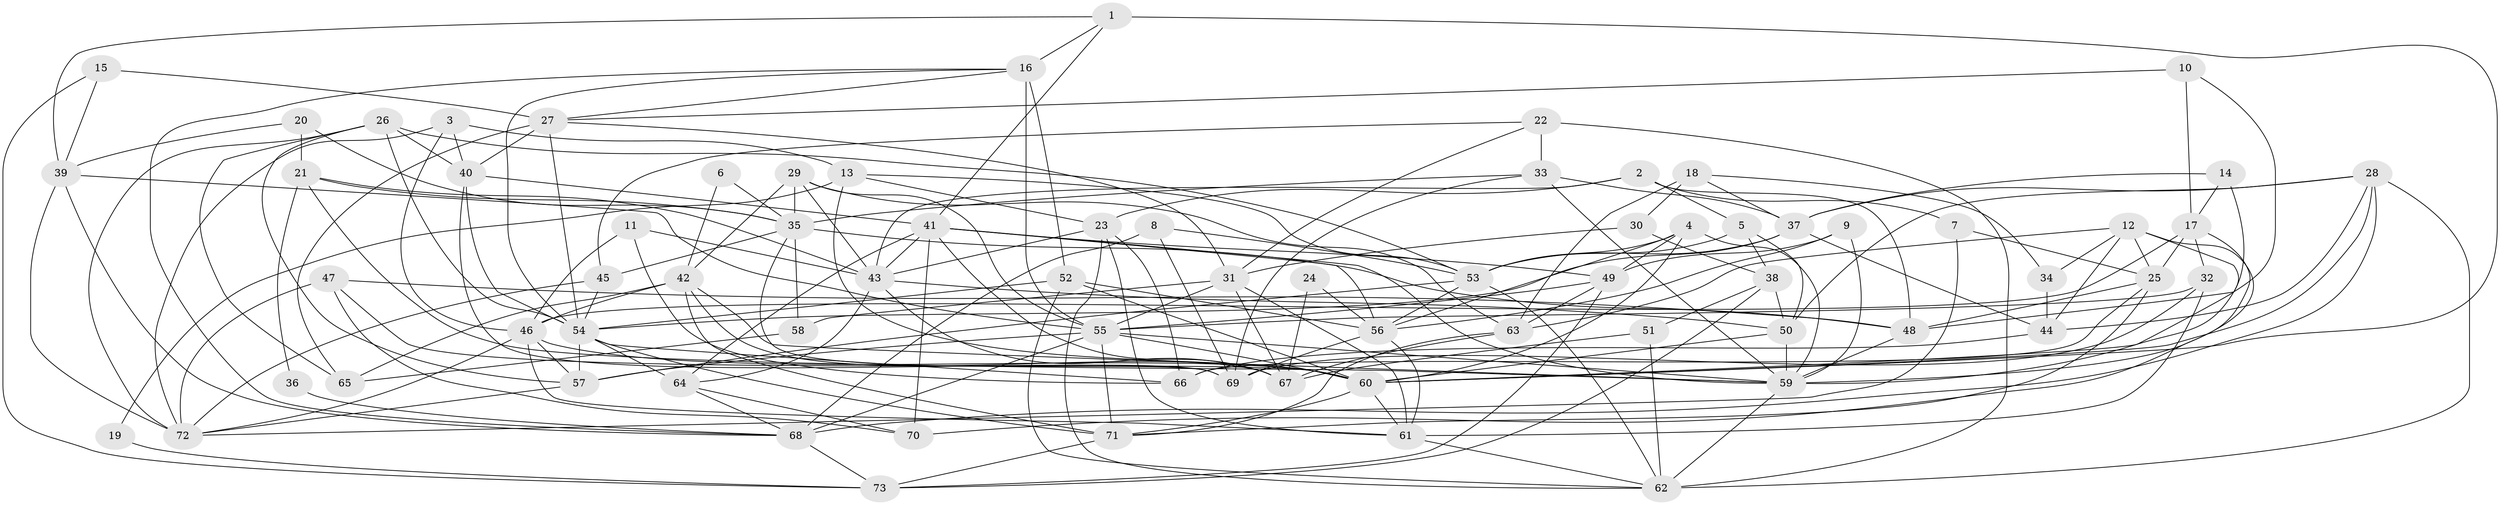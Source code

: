 // original degree distribution, {5: 0.21379310344827587, 3: 0.2482758620689655, 2: 0.14482758620689656, 4: 0.25517241379310346, 6: 0.09655172413793103, 8: 0.006896551724137931, 7: 0.034482758620689655}
// Generated by graph-tools (version 1.1) at 2025/26/03/09/25 03:26:14]
// undirected, 73 vertices, 203 edges
graph export_dot {
graph [start="1"]
  node [color=gray90,style=filled];
  1;
  2;
  3;
  4;
  5;
  6;
  7;
  8;
  9;
  10;
  11;
  12;
  13;
  14;
  15;
  16;
  17;
  18;
  19;
  20;
  21;
  22;
  23;
  24;
  25;
  26;
  27;
  28;
  29;
  30;
  31;
  32;
  33;
  34;
  35;
  36;
  37;
  38;
  39;
  40;
  41;
  42;
  43;
  44;
  45;
  46;
  47;
  48;
  49;
  50;
  51;
  52;
  53;
  54;
  55;
  56;
  57;
  58;
  59;
  60;
  61;
  62;
  63;
  64;
  65;
  66;
  67;
  68;
  69;
  70;
  71;
  72;
  73;
  1 -- 16 [weight=1.0];
  1 -- 39 [weight=1.0];
  1 -- 41 [weight=1.0];
  1 -- 60 [weight=1.0];
  2 -- 5 [weight=1.0];
  2 -- 7 [weight=1.0];
  2 -- 23 [weight=1.0];
  2 -- 43 [weight=1.0];
  2 -- 48 [weight=1.0];
  3 -- 13 [weight=1.0];
  3 -- 40 [weight=1.0];
  3 -- 46 [weight=1.0];
  3 -- 72 [weight=1.0];
  4 -- 49 [weight=1.0];
  4 -- 53 [weight=1.0];
  4 -- 56 [weight=2.0];
  4 -- 59 [weight=2.0];
  4 -- 60 [weight=1.0];
  5 -- 38 [weight=1.0];
  5 -- 50 [weight=1.0];
  5 -- 53 [weight=1.0];
  6 -- 35 [weight=1.0];
  6 -- 42 [weight=1.0];
  7 -- 25 [weight=1.0];
  7 -- 72 [weight=1.0];
  8 -- 53 [weight=1.0];
  8 -- 68 [weight=1.0];
  8 -- 69 [weight=1.0];
  9 -- 49 [weight=1.0];
  9 -- 56 [weight=1.0];
  9 -- 59 [weight=1.0];
  10 -- 17 [weight=1.0];
  10 -- 27 [weight=1.0];
  10 -- 48 [weight=1.0];
  11 -- 43 [weight=1.0];
  11 -- 46 [weight=2.0];
  11 -- 66 [weight=1.0];
  12 -- 25 [weight=1.0];
  12 -- 34 [weight=2.0];
  12 -- 44 [weight=1.0];
  12 -- 59 [weight=2.0];
  12 -- 63 [weight=1.0];
  12 -- 70 [weight=1.0];
  13 -- 19 [weight=1.0];
  13 -- 23 [weight=1.0];
  13 -- 53 [weight=1.0];
  13 -- 60 [weight=2.0];
  14 -- 17 [weight=1.0];
  14 -- 37 [weight=1.0];
  14 -- 60 [weight=1.0];
  15 -- 27 [weight=1.0];
  15 -- 39 [weight=1.0];
  15 -- 73 [weight=1.0];
  16 -- 27 [weight=1.0];
  16 -- 52 [weight=1.0];
  16 -- 54 [weight=1.0];
  16 -- 55 [weight=2.0];
  16 -- 68 [weight=1.0];
  17 -- 25 [weight=1.0];
  17 -- 32 [weight=1.0];
  17 -- 46 [weight=1.0];
  17 -- 59 [weight=1.0];
  18 -- 30 [weight=1.0];
  18 -- 34 [weight=1.0];
  18 -- 37 [weight=1.0];
  18 -- 63 [weight=2.0];
  19 -- 73 [weight=1.0];
  20 -- 21 [weight=1.0];
  20 -- 35 [weight=1.0];
  20 -- 39 [weight=1.0];
  21 -- 35 [weight=1.0];
  21 -- 36 [weight=1.0];
  21 -- 43 [weight=1.0];
  21 -- 59 [weight=1.0];
  22 -- 31 [weight=1.0];
  22 -- 33 [weight=1.0];
  22 -- 45 [weight=1.0];
  22 -- 62 [weight=2.0];
  23 -- 43 [weight=1.0];
  23 -- 61 [weight=1.0];
  23 -- 62 [weight=1.0];
  23 -- 66 [weight=1.0];
  24 -- 56 [weight=1.0];
  24 -- 67 [weight=1.0];
  25 -- 48 [weight=1.0];
  25 -- 66 [weight=1.0];
  25 -- 71 [weight=1.0];
  26 -- 40 [weight=1.0];
  26 -- 53 [weight=1.0];
  26 -- 54 [weight=1.0];
  26 -- 57 [weight=1.0];
  26 -- 65 [weight=1.0];
  26 -- 72 [weight=1.0];
  27 -- 31 [weight=1.0];
  27 -- 40 [weight=1.0];
  27 -- 54 [weight=1.0];
  27 -- 65 [weight=1.0];
  28 -- 37 [weight=1.0];
  28 -- 44 [weight=1.0];
  28 -- 50 [weight=1.0];
  28 -- 60 [weight=1.0];
  28 -- 62 [weight=1.0];
  28 -- 68 [weight=1.0];
  29 -- 35 [weight=1.0];
  29 -- 42 [weight=1.0];
  29 -- 43 [weight=1.0];
  29 -- 55 [weight=1.0];
  29 -- 63 [weight=1.0];
  30 -- 31 [weight=1.0];
  30 -- 38 [weight=1.0];
  31 -- 55 [weight=1.0];
  31 -- 58 [weight=1.0];
  31 -- 61 [weight=1.0];
  31 -- 67 [weight=1.0];
  32 -- 55 [weight=1.0];
  32 -- 61 [weight=1.0];
  32 -- 69 [weight=1.0];
  33 -- 35 [weight=1.0];
  33 -- 37 [weight=1.0];
  33 -- 59 [weight=1.0];
  33 -- 69 [weight=1.0];
  34 -- 44 [weight=1.0];
  35 -- 45 [weight=1.0];
  35 -- 48 [weight=1.0];
  35 -- 58 [weight=1.0];
  35 -- 69 [weight=1.0];
  36 -- 68 [weight=1.0];
  37 -- 44 [weight=1.0];
  37 -- 53 [weight=1.0];
  37 -- 54 [weight=1.0];
  38 -- 50 [weight=1.0];
  38 -- 51 [weight=1.0];
  38 -- 73 [weight=1.0];
  39 -- 55 [weight=1.0];
  39 -- 68 [weight=1.0];
  39 -- 72 [weight=1.0];
  40 -- 41 [weight=1.0];
  40 -- 54 [weight=1.0];
  40 -- 69 [weight=1.0];
  41 -- 43 [weight=1.0];
  41 -- 49 [weight=1.0];
  41 -- 56 [weight=1.0];
  41 -- 59 [weight=1.0];
  41 -- 64 [weight=2.0];
  41 -- 67 [weight=1.0];
  41 -- 70 [weight=1.0];
  42 -- 46 [weight=1.0];
  42 -- 59 [weight=1.0];
  42 -- 65 [weight=1.0];
  42 -- 67 [weight=1.0];
  42 -- 71 [weight=1.0];
  43 -- 50 [weight=1.0];
  43 -- 64 [weight=1.0];
  43 -- 67 [weight=1.0];
  44 -- 66 [weight=1.0];
  45 -- 54 [weight=1.0];
  45 -- 72 [weight=1.0];
  46 -- 57 [weight=1.0];
  46 -- 60 [weight=1.0];
  46 -- 61 [weight=1.0];
  46 -- 72 [weight=1.0];
  47 -- 48 [weight=1.0];
  47 -- 60 [weight=2.0];
  47 -- 70 [weight=1.0];
  47 -- 72 [weight=1.0];
  48 -- 59 [weight=1.0];
  49 -- 55 [weight=1.0];
  49 -- 63 [weight=1.0];
  49 -- 73 [weight=1.0];
  50 -- 59 [weight=2.0];
  50 -- 60 [weight=1.0];
  51 -- 62 [weight=1.0];
  51 -- 67 [weight=1.0];
  52 -- 54 [weight=1.0];
  52 -- 56 [weight=1.0];
  52 -- 60 [weight=1.0];
  52 -- 62 [weight=1.0];
  53 -- 56 [weight=1.0];
  53 -- 57 [weight=1.0];
  53 -- 62 [weight=1.0];
  54 -- 57 [weight=1.0];
  54 -- 64 [weight=1.0];
  54 -- 66 [weight=1.0];
  54 -- 71 [weight=1.0];
  55 -- 57 [weight=2.0];
  55 -- 59 [weight=1.0];
  55 -- 60 [weight=1.0];
  55 -- 68 [weight=1.0];
  55 -- 71 [weight=1.0];
  56 -- 61 [weight=1.0];
  56 -- 69 [weight=1.0];
  57 -- 72 [weight=1.0];
  58 -- 65 [weight=1.0];
  59 -- 62 [weight=1.0];
  60 -- 61 [weight=1.0];
  60 -- 71 [weight=1.0];
  61 -- 62 [weight=1.0];
  63 -- 67 [weight=1.0];
  63 -- 71 [weight=1.0];
  64 -- 68 [weight=1.0];
  64 -- 70 [weight=1.0];
  68 -- 73 [weight=1.0];
  71 -- 73 [weight=1.0];
}
